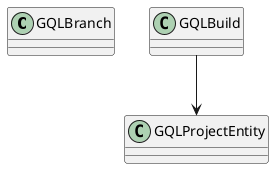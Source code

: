 @startuml
class GQLBranch
class GQLBuild {

}
class GQLProjectEntity {

}

GQLBuild --> GQLProjectEntity
@enduml
